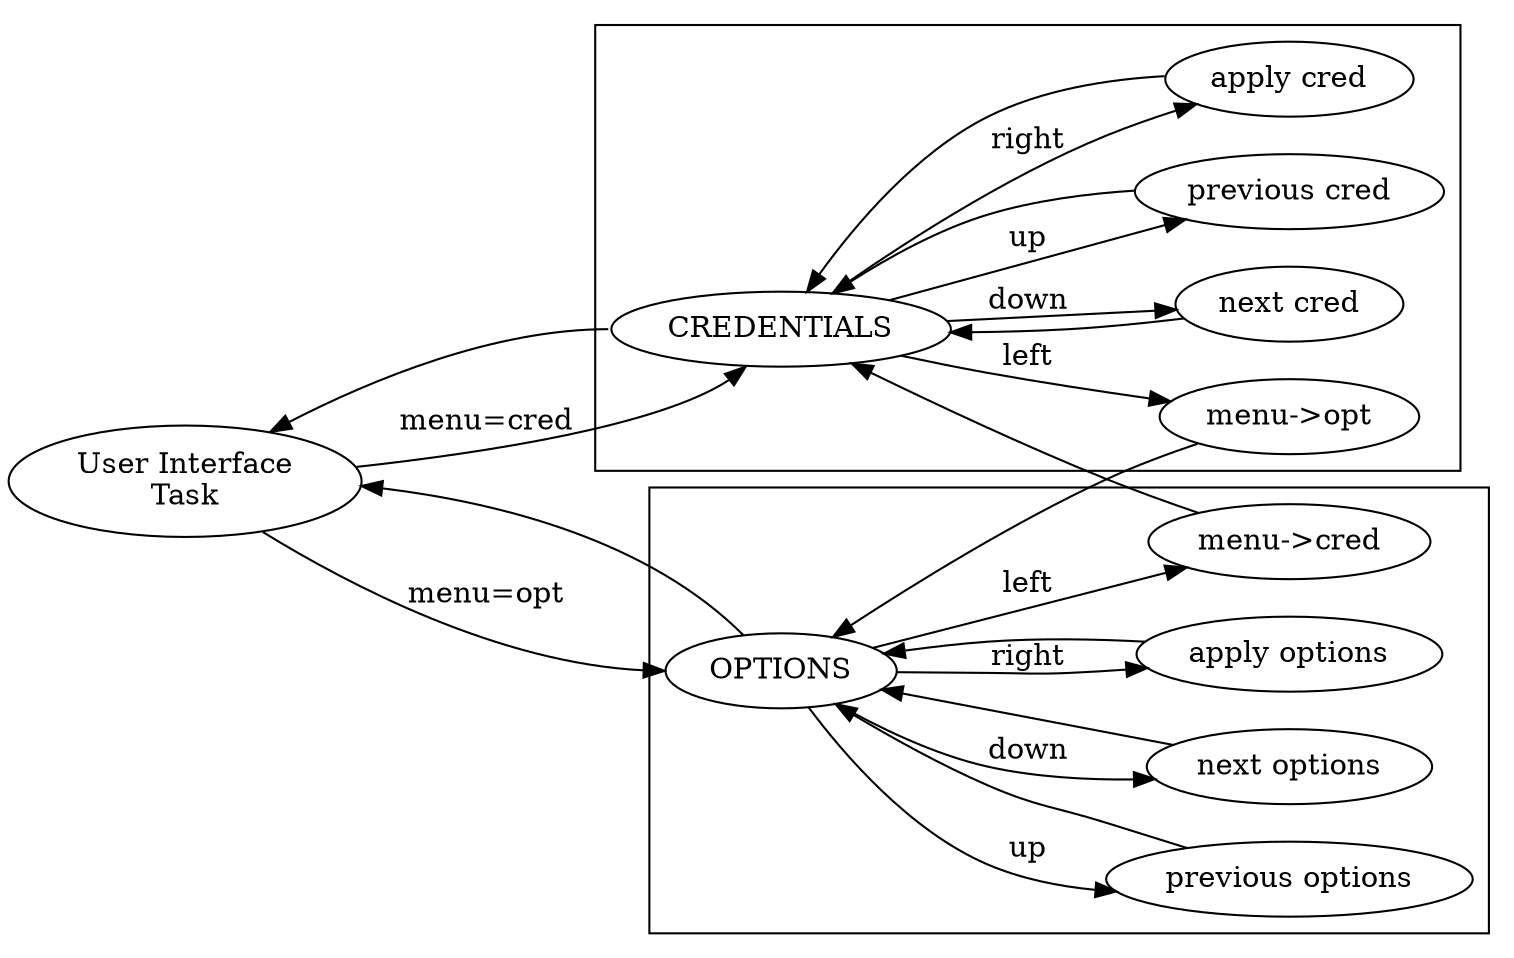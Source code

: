 
digraph G {
    rankdir=LR;

    uif  [label="User Interface\nTask"]

    cred [label="CREDENTIALS"];
    prev [label="previous cred"];
    next [label="next cred"];
    apply [label="apply cred"];
    selopt [label="menu->opt"];

    opt [label="OPTIONS"];
    prevopt [label="previous options"];
    nextopt [label="next options"];
    applyopt [label="apply options"];
    selcred [label="menu->cred"];
    
    subgraph cluster_credentials {
        cred->prev [label=up];
        prev->cred;
        cred->next [label=down];
        next->cred;
        cred->apply [label=right];
        apply->cred;
        cred->selopt [label=left];
    }

    subgraph cluster_options {
        opt->prevopt [label=up];
        prevopt->opt;
        opt->nextopt [label=down];
        nextopt->opt;
        opt->applyopt [label=right];
        applyopt->opt;
        opt->selcred [label=left];
    }
   
    uif->cred:sw [label="menu=cred"];
    uif->opt:w [label="menu=opt"];
    opt:nw->uif;
    cred:w->uif;
    selcred->cred;
    selopt->opt;
}
